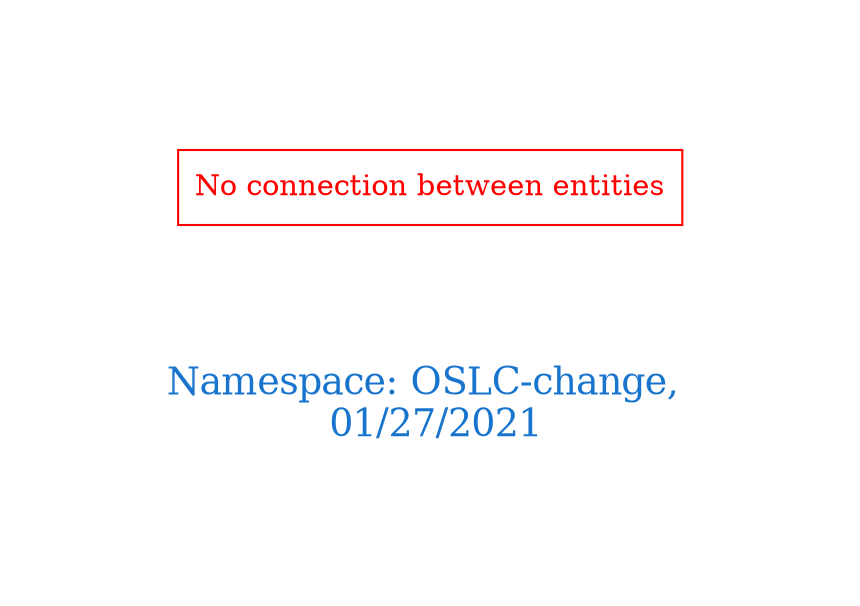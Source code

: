 digraph OGIT_ontology {
 graph [ rankdir= LR,pad=1 
fontsize = 18,
fontcolor= dodgerblue3,label = "\n\n\nNamespace: OSLC-change, \n 01/27/2021"];
node[shape=polygon];
edge [  color="gray81"];

"No connection between entities" [fontcolor = "red",color="red", shape="polygon"]
}
